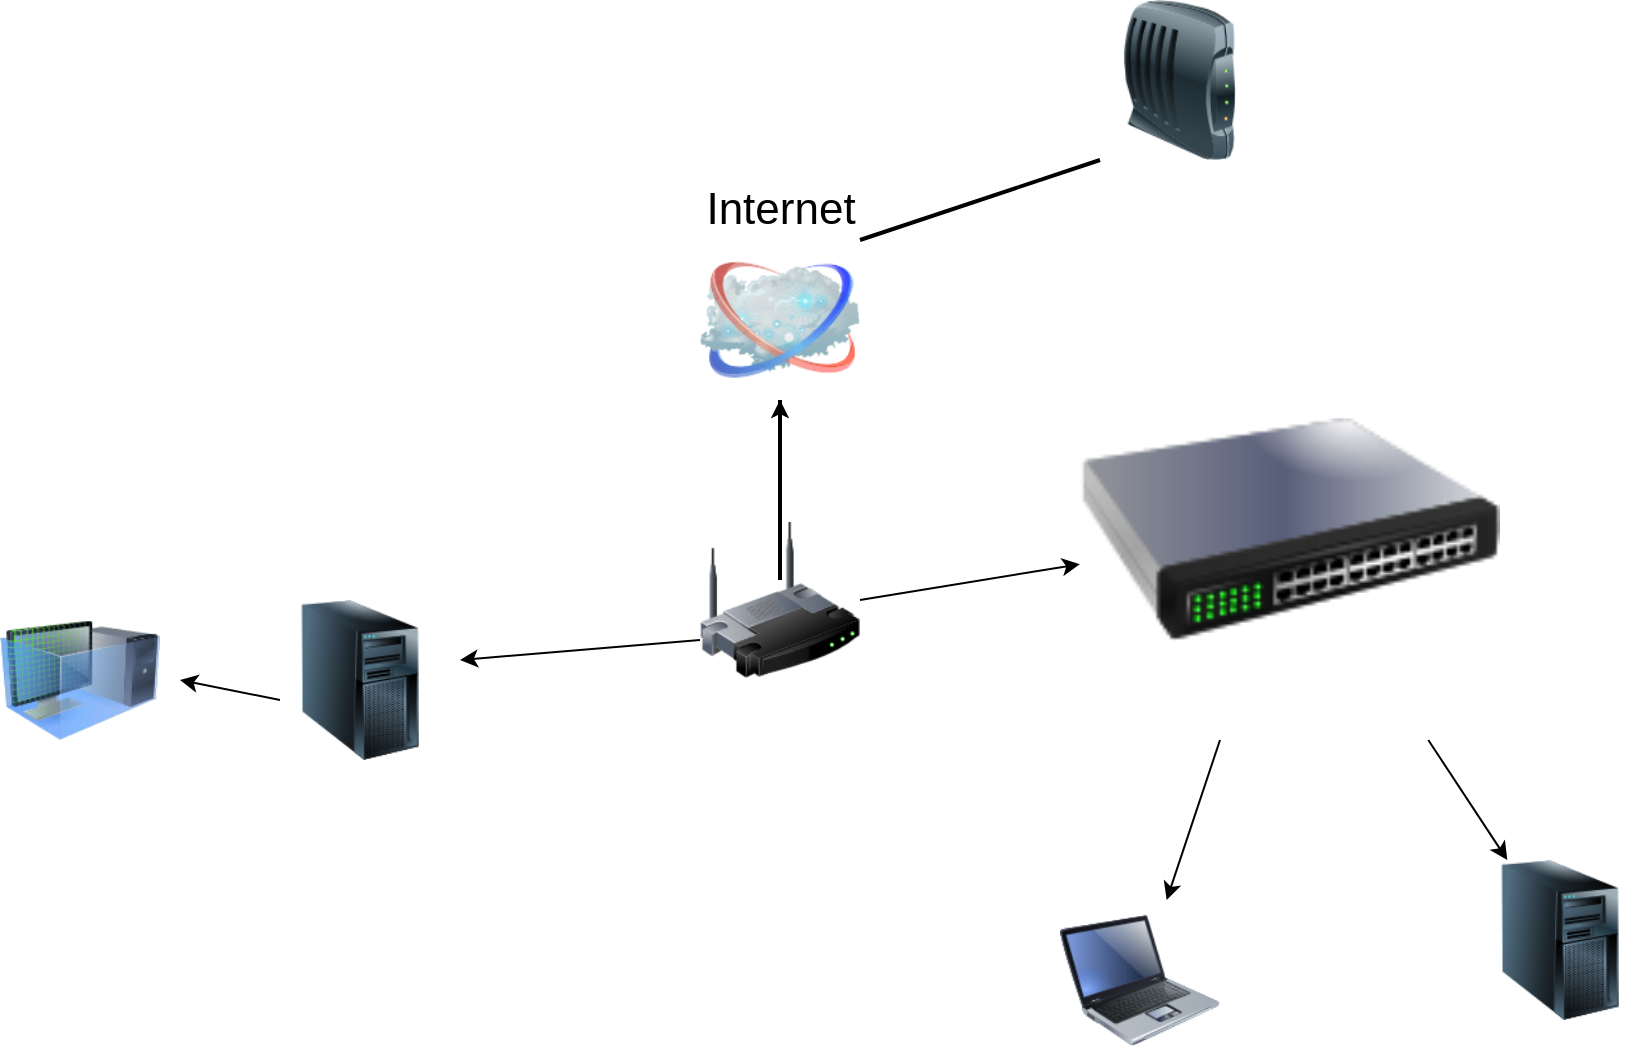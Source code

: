 <mxfile version="20.2.4" type="github">
  <diagram name="Page-1" id="55a83fd1-7818-8e21-69c5-c3457e3827bb">
    <mxGraphModel dx="1422" dy="794" grid="1" gridSize="10" guides="1" tooltips="1" connect="1" arrows="1" fold="1" page="1" pageScale="1" pageWidth="1100" pageHeight="850" background="none" math="0" shadow="0">
      <root>
        <mxCell id="0" />
        <mxCell id="1" parent="0" />
        <mxCell id="69ecfefc5c41e42c-18" style="edgeStyle=none;rounded=0;html=1;labelBackgroundColor=none;endArrow=none;strokeWidth=2;fontFamily=Verdana;fontSize=22;entryX=0;entryY=1;entryDx=0;entryDy=0;exitX=1;exitY=0;exitDx=0;exitDy=0;" parent="1" source="69ecfefc5c41e42c-2" target="AR--W_ihPVB-ewea6Lkr-2" edge="1">
          <mxGeometry relative="1" as="geometry">
            <mxPoint x="580" y="240" as="sourcePoint" />
            <mxPoint x="630" y="150" as="targetPoint" />
          </mxGeometry>
        </mxCell>
        <mxCell id="AR--W_ihPVB-ewea6Lkr-1" value="" style="edgeStyle=orthogonalEdgeStyle;rounded=0;orthogonalLoop=1;jettySize=auto;html=1;" edge="1" parent="1" source="69ecfefc5c41e42c-1" target="69ecfefc5c41e42c-2">
          <mxGeometry relative="1" as="geometry" />
        </mxCell>
        <mxCell id="69ecfefc5c41e42c-1" value="" style="image;html=1;labelBackgroundColor=#ffffff;image=img/lib/clip_art/networking/Wireless_Router_128x128.png;rounded=1;shadow=0;comic=0;strokeWidth=2;fontSize=22" parent="1" vertex="1">
          <mxGeometry x="470" y="280" width="80" height="80" as="geometry" />
        </mxCell>
        <mxCell id="69ecfefc5c41e42c-2" value="Internet" style="image;html=1;labelBackgroundColor=#ffffff;image=img/lib/clip_art/networking/Cloud_128x128.png;rounded=1;shadow=0;comic=0;strokeWidth=2;fontSize=22;labelPosition=center;verticalLabelPosition=top;align=center;verticalAlign=bottom;" parent="1" vertex="1">
          <mxGeometry x="470" y="140" width="80" height="80" as="geometry" />
        </mxCell>
        <mxCell id="69ecfefc5c41e42c-19" style="edgeStyle=none;rounded=0;html=1;labelBackgroundColor=none;endArrow=none;strokeWidth=2;fontFamily=Verdana;fontSize=22" parent="1" target="69ecfefc5c41e42c-2" edge="1">
          <mxGeometry relative="1" as="geometry">
            <mxPoint x="510" y="310" as="sourcePoint" />
          </mxGeometry>
        </mxCell>
        <mxCell id="AR--W_ihPVB-ewea6Lkr-2" value="" style="image;html=1;image=img/lib/clip_art/networking/Modem_128x128.png" vertex="1" parent="1">
          <mxGeometry x="670" y="20" width="80" height="80" as="geometry" />
        </mxCell>
        <mxCell id="AR--W_ihPVB-ewea6Lkr-3" value="" style="image;html=1;image=img/lib/clip_art/networking/Switch_128x128.png" vertex="1" parent="1">
          <mxGeometry x="660" y="180" width="210" height="210" as="geometry" />
        </mxCell>
        <mxCell id="AR--W_ihPVB-ewea6Lkr-6" value="" style="endArrow=classic;html=1;rounded=0;exitX=1;exitY=0.5;exitDx=0;exitDy=0;" edge="1" parent="1" source="69ecfefc5c41e42c-1" target="AR--W_ihPVB-ewea6Lkr-3">
          <mxGeometry width="50" height="50" relative="1" as="geometry">
            <mxPoint x="700" y="430" as="sourcePoint" />
            <mxPoint x="750" y="380" as="targetPoint" />
          </mxGeometry>
        </mxCell>
        <mxCell id="AR--W_ihPVB-ewea6Lkr-8" value="" style="endArrow=classic;html=1;rounded=0;" edge="1" parent="1" source="AR--W_ihPVB-ewea6Lkr-3" target="AR--W_ihPVB-ewea6Lkr-9">
          <mxGeometry width="50" height="50" relative="1" as="geometry">
            <mxPoint x="700" y="430" as="sourcePoint" />
            <mxPoint x="720" y="450" as="targetPoint" />
          </mxGeometry>
        </mxCell>
        <mxCell id="AR--W_ihPVB-ewea6Lkr-9" value="" style="image;html=1;image=img/lib/clip_art/computers/Laptop_128x128.png" vertex="1" parent="1">
          <mxGeometry x="650" y="470" width="80" height="80" as="geometry" />
        </mxCell>
        <mxCell id="AR--W_ihPVB-ewea6Lkr-11" value="" style="endArrow=classic;html=1;rounded=0;" edge="1" parent="1" source="AR--W_ihPVB-ewea6Lkr-3" target="AR--W_ihPVB-ewea6Lkr-12">
          <mxGeometry width="50" height="50" relative="1" as="geometry">
            <mxPoint x="890" y="510" as="sourcePoint" />
            <mxPoint x="900" y="490" as="targetPoint" />
          </mxGeometry>
        </mxCell>
        <mxCell id="AR--W_ihPVB-ewea6Lkr-12" value="" style="image;html=1;image=img/lib/clip_art/computers/Server_Tower_128x128.png" vertex="1" parent="1">
          <mxGeometry x="860" y="450" width="80" height="80" as="geometry" />
        </mxCell>
        <mxCell id="AR--W_ihPVB-ewea6Lkr-13" value="" style="image;html=1;image=img/lib/clip_art/computers/Server_Tower_128x128.png" vertex="1" parent="1">
          <mxGeometry x="260" y="320" width="80" height="80" as="geometry" />
        </mxCell>
        <mxCell id="AR--W_ihPVB-ewea6Lkr-14" value="" style="endArrow=classic;html=1;rounded=0;exitX=0;exitY=0.75;exitDx=0;exitDy=0;" edge="1" parent="1" source="69ecfefc5c41e42c-1">
          <mxGeometry width="50" height="50" relative="1" as="geometry">
            <mxPoint x="700" y="430" as="sourcePoint" />
            <mxPoint x="350" y="350" as="targetPoint" />
          </mxGeometry>
        </mxCell>
        <mxCell id="AR--W_ihPVB-ewea6Lkr-16" value="" style="image;html=1;image=img/lib/clip_art/computers/Virtual_Machine_128x128.png" vertex="1" parent="1">
          <mxGeometry x="120" y="320" width="80" height="80" as="geometry" />
        </mxCell>
        <mxCell id="AR--W_ihPVB-ewea6Lkr-17" value="" style="endArrow=classic;html=1;rounded=0;exitX=0;exitY=0.625;exitDx=0;exitDy=0;exitPerimeter=0;" edge="1" parent="1" source="AR--W_ihPVB-ewea6Lkr-13">
          <mxGeometry width="50" height="50" relative="1" as="geometry">
            <mxPoint x="700" y="430" as="sourcePoint" />
            <mxPoint x="210" y="360" as="targetPoint" />
          </mxGeometry>
        </mxCell>
      </root>
    </mxGraphModel>
  </diagram>
</mxfile>
